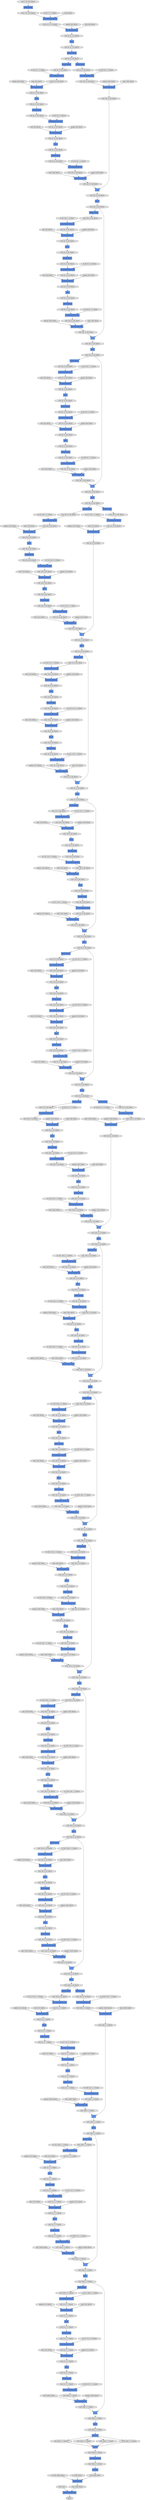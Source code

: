 digraph graphname{rankdir=TB;47157330739344 [label="(256, 2048, 2, 7), float32",shape="octagon",fillcolor="#E0E0E0",style="filled"];47155943604496 [label="beta: (512), float32",shape="octagon",fillcolor="#E0E0E0",style="filled"];47157330739472 [label="(256, 1024, 4, 14), float32",shape="octagon",fillcolor="#E0E0E0",style="filled"];47157478359312 [label="(256, 256, 4, 14), float32",shape="octagon",fillcolor="#E0E0E0",style="filled"];47157330739536 [label="HaloExchange",shape="record",fillcolor="#6495ED",style="filled"];47157478359440 [label="BatchNormalization",shape="record",fillcolor="#6495ED",style="filled"];47155954024912 [label="(256, 2048, 2, 7), float32",shape="octagon",fillcolor="#E0E0E0",style="filled"];47155451494864 [label="W: (128, 512, 1, 1), float32",shape="octagon",fillcolor="#E0E0E0",style="filled"];47157330739728 [label="BatchNormalization",shape="record",fillcolor="#6495ED",style="filled"];47157478359568 [label="(256, 256, 4, 14), float32",shape="octagon",fillcolor="#E0E0E0",style="filled"];47157330805328 [label="(256, 2048, 2, 7), float32",shape="octagon",fillcolor="#E0E0E0",style="filled"];47155943604880 [label="W: (512, 512, 3, 3), float32",shape="octagon",fillcolor="#E0E0E0",style="filled"];47155954025168 [label="ReLU",shape="record",fillcolor="#6495ED",style="filled"];47157330805520 [label="(256, 2048, 2, 7), float32",shape="octagon",fillcolor="#E0E0E0",style="filled"];47157330739984 [label="HaloExchange",shape="record",fillcolor="#6495ED",style="filled"];47157478359824 [label="(256, 256, 4, 14), float32",shape="octagon",fillcolor="#E0E0E0",style="filled"];47157330740048 [label="(256, 2048, 2, 7), float32",shape="octagon",fillcolor="#E0E0E0",style="filled"];47155451495312 [label="gamma: (128), float32",shape="octagon",fillcolor="#E0E0E0",style="filled"];47157478360016 [label="_ + _",shape="record",fillcolor="#6495ED",style="filled"];47157478360080 [label="HaloExchange",shape="record",fillcolor="#6495ED",style="filled"];47155943605328 [label="gamma: (512), float32",shape="octagon",fillcolor="#E0E0E0",style="filled"];47157478360208 [label="(256, 1024, 4, 14), float32",shape="octagon",fillcolor="#E0E0E0",style="filled"];47157323302032 [label="ReLU",shape="record",fillcolor="#6495ED",style="filled"];47157330805968 [label="LinearFunction",shape="record",fillcolor="#6495ED",style="filled"];47157330740432 [label="(256, 2048, 2, 7), float32",shape="octagon",fillcolor="#E0E0E0",style="filled"];47155451495632 [label="beta: (128), float32",shape="octagon",fillcolor="#E0E0E0",style="filled"];47157478360336 [label="(256, 1024, 4, 14), float32",shape="octagon",fillcolor="#E0E0E0",style="filled"];47157330740560 [label="(256, 2048, 2, 7), float32",shape="octagon",fillcolor="#E0E0E0",style="filled"];47157478360400 [label="BatchNormalization",shape="record",fillcolor="#6495ED",style="filled"];47157330806160 [label="(256, 2048, 2, 7), float32",shape="octagon",fillcolor="#E0E0E0",style="filled"];47155943605648 [label="beta: (512), float32",shape="octagon",fillcolor="#E0E0E0",style="filled"];47157330740688 [label="(256, 2048, 2, 7), float32",shape="octagon",fillcolor="#E0E0E0",style="filled"];47157323498960 [label="HaloExchange",shape="record",fillcolor="#6495ED",style="filled"];47157330740752 [label="_ + _",shape="record",fillcolor="#6495ED",style="filled"];47157478360592 [label="HaloExchange",shape="record",fillcolor="#6495ED",style="filled"];47155451496016 [label="W: (128, 128, 3, 3), float32",shape="octagon",fillcolor="#E0E0E0",style="filled"];47157330806416 [label="(256, 2048, 2, 7), float32",shape="octagon",fillcolor="#E0E0E0",style="filled"];47157330806480 [label="(256), int32",shape="octagon",fillcolor="#E0E0E0",style="filled"];47157330740944 [label="Convolution2DFunction",shape="record",fillcolor="#6495ED",style="filled"];47155943606032 [label="W: (2048, 512, 1, 1), float32",shape="octagon",fillcolor="#E0E0E0",style="filled"];47157478360848 [label="Convolution2DFunction",shape="record",fillcolor="#6495ED",style="filled"];47157478360912 [label="(256, 1024, 4, 14), float32",shape="octagon",fillcolor="#E0E0E0",style="filled"];47157330806736 [label="(256, 2048, 8, 7), float32",shape="octagon",fillcolor="#E0E0E0",style="filled"];47157330741200 [label="HaloExchange",shape="record",fillcolor="#6495ED",style="filled"];47157330741264 [label="(256, 2048, 2, 7), float32",shape="octagon",fillcolor="#E0E0E0",style="filled"];47155451496464 [label="gamma: (128), float32",shape="octagon",fillcolor="#E0E0E0",style="filled"];47155943606480 [label="gamma: (2048), float32",shape="octagon",fillcolor="#E0E0E0",style="filled"];47157478361424 [label="HaloExchange",shape="record",fillcolor="#6495ED",style="filled"];47155451496784 [label="beta: (128), float32",shape="octagon",fillcolor="#E0E0E0",style="filled"];47157478361488 [label="(256, 1024, 4, 14), float32",shape="octagon",fillcolor="#E0E0E0",style="filled"];47157330807248 [label="(256, 2048, 2, 1), float32",shape="octagon",fillcolor="#E0E0E0",style="filled"];47155943606800 [label="beta: (2048), float32",shape="octagon",fillcolor="#E0E0E0",style="filled"];47157330741776 [label="HaloExchange",shape="record",fillcolor="#6495ED",style="filled"];47153950919248 [label="AveragePooling2D",shape="record",fillcolor="#6495ED",style="filled"];47157330741840 [label="(256, 2048, 2, 7), float32",shape="octagon",fillcolor="#E0E0E0",style="filled"];47157478361680 [label="(256, 1024, 4, 14), float32",shape="octagon",fillcolor="#E0E0E0",style="filled"];47155451497168 [label="W: (512, 128, 1, 1), float32",shape="octagon",fillcolor="#E0E0E0",style="filled"];47157478362000 [label="ReLU",shape="record",fillcolor="#6495ED",style="filled"];47157478362064 [label="(256, 256, 4, 14), float32",shape="octagon",fillcolor="#E0E0E0",style="filled"];47157330742288 [label="ReLU",shape="record",fillcolor="#6495ED",style="filled"];47157330742352 [label="(256, 512, 2, 7), float32",shape="octagon",fillcolor="#E0E0E0",style="filled"];47155451497616 [label="gamma: (512), float32",shape="octagon",fillcolor="#E0E0E0",style="filled"];47155943607504 [label="W: (1000, 4096), float32",shape="octagon",fillcolor="#E0E0E0",style="filled"];47157330808080 [label="(256, 4096), float32",shape="octagon",fillcolor="#E0E0E0",style="filled"];47157478362448 [label="Convolution2DFunction",shape="record",fillcolor="#6495ED",style="filled"];47157323304272 [label="(256, 256, 15, 56), float32",shape="octagon",fillcolor="#E0E0E0",style="filled"];47157330742736 [label="Convolution2DFunction",shape="record",fillcolor="#6495ED",style="filled"];47155451497936 [label="beta: (512), float32",shape="octagon",fillcolor="#E0E0E0",style="filled"];47157330808336 [label="float32",shape="octagon",fillcolor="#E0E0E0",style="filled"];47155943607888 [label="b: (1000), float32",shape="octagon",fillcolor="#E0E0E0",style="filled"];47157478362704 [label="BatchNormalization",shape="record",fillcolor="#6495ED",style="filled"];47157478362768 [label="(256, 256, 4, 14), float32",shape="octagon",fillcolor="#E0E0E0",style="filled"];47157330742992 [label="BatchNormalization",shape="record",fillcolor="#6495ED",style="filled"];47157330808592 [label="(256, 1000), float32",shape="octagon",fillcolor="#E0E0E0",style="filled"];47157330743056 [label="(256, 512, 2, 7), float32",shape="octagon",fillcolor="#E0E0E0",style="filled"];47157478362896 [label="ReLU",shape="record",fillcolor="#6495ED",style="filled"];47157330743184 [label="ReLU",shape="record",fillcolor="#6495ED",style="filled"];47157478363024 [label="(256, 256, 4, 14), float32",shape="octagon",fillcolor="#E0E0E0",style="filled"];47157478264976 [label="(256, 512, 8, 28), float32",shape="octagon",fillcolor="#E0E0E0",style="filled"];47155943542992 [label="beta: (256), float32",shape="octagon",fillcolor="#E0E0E0",style="filled"];47157478265040 [label="(256, 512, 8, 28), float32",shape="octagon",fillcolor="#E0E0E0",style="filled"];47157478199504 [label="_ + _",shape="record",fillcolor="#6495ED",style="filled"];47157323239632 [label="(256, 256, 15, 56), float32",shape="octagon",fillcolor="#E0E0E0",style="filled"];47157323239696 [label="(256, 64, 15, 56), float32",shape="octagon",fillcolor="#E0E0E0",style="filled"];47157478265232 [label="BatchNormalization",shape="record",fillcolor="#6495ED",style="filled"];47157478199760 [label="BatchNormalization",shape="record",fillcolor="#6495ED",style="filled"];47155451433424 [label="W: (128, 256, 1, 1), float32",shape="octagon",fillcolor="#E0E0E0",style="filled"];47155943477776 [label="W: (256, 1024, 1, 1), float32",shape="octagon",fillcolor="#E0E0E0",style="filled"];47157478199824 [label="(256, 512, 8, 28), float32",shape="octagon",fillcolor="#E0E0E0",style="filled"];47157323239952 [label="(256, 64, 15, 56), float32",shape="octagon",fillcolor="#E0E0E0",style="filled"];47155943543376 [label="W: (256, 256, 3, 3), float32",shape="octagon",fillcolor="#E0E0E0",style="filled"];47157478265552 [label="(256, 512, 8, 28), float32",shape="octagon",fillcolor="#E0E0E0",style="filled"];47157323240144 [label="BatchNormalization",shape="record",fillcolor="#6495ED",style="filled"];47157323240208 [label="(256, 64, 15, 56), float32",shape="octagon",fillcolor="#E0E0E0",style="filled"];47157478200208 [label="(256, 512, 8, 28), float32",shape="octagon",fillcolor="#E0E0E0",style="filled"];47155451433872 [label="gamma: (128), float32",shape="octagon",fillcolor="#E0E0E0",style="filled"];47155943478224 [label="gamma: (256), float32",shape="octagon",fillcolor="#E0E0E0",style="filled"];47157478200272 [label="HaloExchange",shape="record",fillcolor="#6495ED",style="filled"];47157323240400 [label="(256, 64, 15, 56), float32",shape="octagon",fillcolor="#E0E0E0",style="filled"];47155943543824 [label="gamma: (256), float32",shape="octagon",fillcolor="#E0E0E0",style="filled"];47157478200336 [label="(256, 512, 8, 28), float32",shape="octagon",fillcolor="#E0E0E0",style="filled"];47157323240528 [label="(256, 64, 15, 56), float32",shape="octagon",fillcolor="#E0E0E0",style="filled"];47157323240592 [label="Reshape",shape="record",fillcolor="#6495ED",style="filled"];47157478200464 [label="(256, 512, 8, 28), float32",shape="octagon",fillcolor="#E0E0E0",style="filled"];47157478266064 [label="AllGather",shape="record",fillcolor="#6495ED",style="filled"];47155451434192 [label="beta: (128), float32",shape="octagon",fillcolor="#E0E0E0",style="filled"];47155943478544 [label="beta: (256), float32",shape="octagon",fillcolor="#E0E0E0",style="filled"];47157478266128 [label="(256, 512, 8, 28), float32",shape="octagon",fillcolor="#E0E0E0",style="filled"];47157323240720 [label="_ + _",shape="record",fillcolor="#6495ED",style="filled"];47155943544144 [label="beta: (256), float32",shape="octagon",fillcolor="#E0E0E0",style="filled"];47157323240784 [label="BatchNormalization",shape="record",fillcolor="#6495ED",style="filled"];47157478200720 [label="Convolution2DFunction",shape="record",fillcolor="#6495ED",style="filled"];47157323240912 [label="BatchNormalization",shape="record",fillcolor="#6495ED",style="filled"];47155451434576 [label="W: (128, 128, 3, 3), float32",shape="octagon",fillcolor="#E0E0E0",style="filled"];47155943478928 [label="W: (256, 256, 3, 3), float32",shape="octagon",fillcolor="#E0E0E0",style="filled"];47157478200976 [label="Convolution2DFunction",shape="record",fillcolor="#6495ED",style="filled"];47157323241104 [label="(256, 256, 15, 56), float32",shape="octagon",fillcolor="#E0E0E0",style="filled"];47155943544528 [label="W: (1024, 256, 1, 1), float32",shape="octagon",fillcolor="#E0E0E0",style="filled"];47157478201040 [label="(256, 512, 8, 28), float32",shape="octagon",fillcolor="#E0E0E0",style="filled"];47157323241168 [label="Convolution2DFunction",shape="record",fillcolor="#6495ED",style="filled"];47157478266640 [label="(256, 256, 4, 14), float32",shape="octagon",fillcolor="#E0E0E0",style="filled"];47157323241424 [label="Convolution2DFunction",shape="record",fillcolor="#6495ED",style="filled"];47155451435024 [label="gamma: (128), float32",shape="octagon",fillcolor="#E0E0E0",style="filled"];47157323241488 [label="(256, 64, 15, 56), float32",shape="octagon",fillcolor="#E0E0E0",style="filled"];47155943479376 [label="gamma: (256), float32",shape="octagon",fillcolor="#E0E0E0",style="filled"];47155943544976 [label="gamma: (1024), float32",shape="octagon",fillcolor="#E0E0E0",style="filled"];47157478267024 [label="BatchNormalization",shape="record",fillcolor="#6495ED",style="filled"];47157323241616 [label="(256, 256, 15, 56), float32",shape="octagon",fillcolor="#E0E0E0",style="filled"];47157478201552 [label="HaloExchange",shape="record",fillcolor="#6495ED",style="filled"];47157478201616 [label="(256, 512, 8, 28), float32",shape="octagon",fillcolor="#E0E0E0",style="filled"];47155451435344 [label="beta: (128), float32",shape="octagon",fillcolor="#E0E0E0",style="filled"];47155943479696 [label="beta: (256), float32",shape="octagon",fillcolor="#E0E0E0",style="filled"];47157478267280 [label="Convolution2DFunction",shape="record",fillcolor="#6495ED",style="filled"];47155943545296 [label="beta: (1024), float32",shape="octagon",fillcolor="#E0E0E0",style="filled"];47157478267344 [label="(256, 256, 4, 14), float32",shape="octagon",fillcolor="#E0E0E0",style="filled"];47157323241936 [label="ReLU",shape="record",fillcolor="#6495ED",style="filled"];47157323242000 [label="HaloExchange",shape="record",fillcolor="#6495ED",style="filled"];47157478267472 [label="_ + _",shape="record",fillcolor="#6495ED",style="filled"];47157323602576 [label="HaloExchange",shape="record",fillcolor="#6495ED",style="filled"];47157478267600 [label="(256, 256, 4, 14), float32",shape="octagon",fillcolor="#E0E0E0",style="filled"];47157478202064 [label="ReLU",shape="record",fillcolor="#6495ED",style="filled"];47155451435728 [label="W: (512, 128, 1, 1), float32",shape="octagon",fillcolor="#E0E0E0",style="filled"];47157323242192 [label="(256, 64, 15, 56), float32",shape="octagon",fillcolor="#E0E0E0",style="filled"];47155943480080 [label="W: (1024, 256, 1, 1), float32",shape="octagon",fillcolor="#E0E0E0",style="filled"];47157478202128 [label="(256, 128, 8, 28), float32",shape="octagon",fillcolor="#E0E0E0",style="filled"];47157478267728 [label="HaloExchange",shape="record",fillcolor="#6495ED",style="filled"];47157323242384 [label="HaloExchange",shape="record",fillcolor="#6495ED",style="filled"];47157478267856 [label="(256, 256, 4, 14), float32",shape="octagon",fillcolor="#E0E0E0",style="filled"];47157323242448 [label="(256, 64, 15, 56), float32",shape="octagon",fillcolor="#E0E0E0",style="filled"];47155943545936 [label="W: (512, 1024, 1, 1), float32",shape="octagon",fillcolor="#E0E0E0",style="filled"];47157478202512 [label="Convolution2DFunction",shape="record",fillcolor="#6495ED",style="filled"];47155451436176 [label="gamma: (512), float32",shape="octagon",fillcolor="#E0E0E0",style="filled"];47155943480528 [label="gamma: (1024), float32",shape="octagon",fillcolor="#E0E0E0",style="filled"];47157478268176 [label="ReLU",shape="record",fillcolor="#6495ED",style="filled"];47157478268240 [label="(256, 256, 4, 14), float32",shape="octagon",fillcolor="#E0E0E0",style="filled"];47157323242832 [label="(256, 256, 15, 56), float32",shape="octagon",fillcolor="#E0E0E0",style="filled"];47157478202768 [label="BatchNormalization",shape="record",fillcolor="#6495ED",style="filled"];47157478202832 [label="(256, 128, 8, 28), float32",shape="octagon",fillcolor="#E0E0E0",style="filled"];47155451436496 [label="beta: (512), float32",shape="octagon",fillcolor="#E0E0E0",style="filled"];47155943546384 [label="gamma: (512), float32",shape="octagon",fillcolor="#E0E0E0",style="filled"];47155943480848 [label="beta: (1024), float32",shape="octagon",fillcolor="#E0E0E0",style="filled"];47157478202960 [label="ReLU",shape="record",fillcolor="#6495ED",style="filled"];47157478268624 [label="HaloExchange",shape="record",fillcolor="#6495ED",style="filled"];47157478203088 [label="(256, 128, 8, 28), float32",shape="octagon",fillcolor="#E0E0E0",style="filled"];47155943546704 [label="beta: (512), float32",shape="octagon",fillcolor="#E0E0E0",style="filled"];47157478203216 [label="HaloExchange",shape="record",fillcolor="#6495ED",style="filled"];47155451436880 [label="W: (512, 256, 1, 1), float32",shape="octagon",fillcolor="#E0E0E0",style="filled"];47157478268880 [label="Convolution2DFunction",shape="record",fillcolor="#6495ED",style="filled"];47157478203344 [label="(256, 128, 8, 28), float32",shape="octagon",fillcolor="#E0E0E0",style="filled"];47157323374672 [label="BatchNormalization",shape="record",fillcolor="#6495ED",style="filled"];47157274878096 [label="(256, 64, 15, 56), float32",shape="octagon",fillcolor="#E0E0E0",style="filled"];47155451470096 [label="beta: (512), float32",shape="octagon",fillcolor="#E0E0E0",style="filled"];47155943579984 [label="gamma: (512), float32",shape="octagon",fillcolor="#E0E0E0",style="filled"];47157478334800 [label="HaloExchange",shape="record",fillcolor="#6495ED",style="filled"];47157274878288 [label="(256, 64, 15, 56), float32",shape="octagon",fillcolor="#E0E0E0",style="filled"];47157478334864 [label="(256, 1024, 4, 14), float32",shape="octagon",fillcolor="#E0E0E0",style="filled"];47157478236688 [label="(256, 128, 8, 28), float32",shape="octagon",fillcolor="#E0E0E0",style="filled"];47157478335056 [label="(256, 1024, 4, 14), float32",shape="octagon",fillcolor="#E0E0E0",style="filled"];47157274878544 [label="(256, 256, 15, 56), float32",shape="octagon",fillcolor="#E0E0E0",style="filled"];47155943580304 [label="beta: (512), float32",shape="octagon",fillcolor="#E0E0E0",style="filled"];47157478236816 [label="BatchNormalization",shape="record",fillcolor="#6495ED",style="filled"];47157274878608 [label="(256, 64, 15, 56), float32",shape="octagon",fillcolor="#E0E0E0",style="filled"];47157478400720 [label="(256, 256, 4, 14), float32",shape="octagon",fillcolor="#E0E0E0",style="filled"];47157478236944 [label="(256, 128, 8, 28), float32",shape="octagon",fillcolor="#E0E0E0",style="filled"];47157274878736 [label="(256, 64, 15, 56), float32",shape="octagon",fillcolor="#E0E0E0",style="filled"];47157478400848 [label="BatchNormalization",shape="record",fillcolor="#6495ED",style="filled"];47155451470672 [label="W: (128, 512, 1, 1), float32",shape="octagon",fillcolor="#E0E0E0",style="filled"];47157478237072 [label="BatchNormalization",shape="record",fillcolor="#6495ED",style="filled"];47157323277200 [label="HaloExchange",shape="record",fillcolor="#6495ED",style="filled"];47157478400976 [label="(256, 256, 4, 14), float32",shape="octagon",fillcolor="#E0E0E0",style="filled"];47157478335440 [label="(256, 256, 4, 14), float32",shape="octagon",fillcolor="#E0E0E0",style="filled"];47155943580688 [label="W: (512, 512, 3, 3), float32",shape="octagon",fillcolor="#E0E0E0",style="filled"];47157478237200 [label="(256, 128, 8, 28), float32",shape="octagon",fillcolor="#E0E0E0",style="filled"];47157478401104 [label="BatchNormalization",shape="record",fillcolor="#6495ED",style="filled"];47157274879056 [label="(256, 256, 15, 56), float32",shape="octagon",fillcolor="#E0E0E0",style="filled"];47157274879120 [label="BatchNormalization",shape="record",fillcolor="#6495ED",style="filled"];47157478401232 [label="(256, 256, 4, 14), float32",shape="octagon",fillcolor="#E0E0E0",style="filled"];47155451471120 [label="gamma: (128), float32",shape="octagon",fillcolor="#E0E0E0",style="filled"];47157478335824 [label="ReLU",shape="record",fillcolor="#6495ED",style="filled"];47157478237584 [label="(256, 128, 8, 28), float32",shape="octagon",fillcolor="#E0E0E0",style="filled"];47155943581136 [label="gamma: (512), float32",shape="octagon",fillcolor="#E0E0E0",style="filled"];47157274879440 [label="BatchNormalization",shape="record",fillcolor="#6495ED",style="filled"];47157274879504 [label="(256, 64, 15, 56), float32",shape="octagon",fillcolor="#E0E0E0",style="filled"];47157478401616 [label="(256, 256, 4, 14), float32",shape="octagon",fillcolor="#E0E0E0",style="filled"];47157478336080 [label="BatchNormalization",shape="record",fillcolor="#6495ED",style="filled"];47155451471440 [label="beta: (128), float32",shape="octagon",fillcolor="#E0E0E0",style="filled"];47157478336144 [label="(256, 256, 4, 14), float32",shape="octagon",fillcolor="#E0E0E0",style="filled"];47157274879696 [label="ReLU",shape="record",fillcolor="#6495ED",style="filled"];47155943581456 [label="beta: (512), float32",shape="octagon",fillcolor="#E0E0E0",style="filled"];47157478336272 [label="Convolution2DFunction",shape="record",fillcolor="#6495ED",style="filled"];47157274879824 [label="(256, 256, 15, 56), float32",shape="octagon",fillcolor="#E0E0E0",style="filled"];47157478336400 [label="(256, 256, 4, 14), float32",shape="octagon",fillcolor="#E0E0E0",style="filled"];47157274879888 [label="(256, 64, 15, 56), float32",shape="octagon",fillcolor="#E0E0E0",style="filled"];47155451471824 [label="W: (128, 128, 3, 3), float32",shape="octagon",fillcolor="#E0E0E0",style="filled"];47157478336528 [label="HaloExchange",shape="record",fillcolor="#6495ED",style="filled"];47157478238224 [label="Convolution2DFunction",shape="record",fillcolor="#6495ED",style="filled"];47157478238288 [label="(256, 128, 8, 28), float32",shape="octagon",fillcolor="#E0E0E0",style="filled"];47155943581840 [label="W: (2048, 512, 1, 1), float32",shape="octagon",fillcolor="#E0E0E0",style="filled"];47157478336656 [label="(256, 256, 4, 14), float32",shape="octagon",fillcolor="#E0E0E0",style="filled"];47157478402256 [label="Convolution2DFunction",shape="record",fillcolor="#6495ED",style="filled"];47157478238416 [label="ReLU",shape="record",fillcolor="#6495ED",style="filled"];47157478402320 [label="(256, 256, 4, 14), float32",shape="octagon",fillcolor="#E0E0E0",style="filled"];47157274880272 [label="Convolution2DFunction",shape="record",fillcolor="#6495ED",style="filled"];47157478238544 [label="(256, 128, 8, 28), float32",shape="octagon",fillcolor="#E0E0E0",style="filled"];47157478402448 [label="ReLU",shape="record",fillcolor="#6495ED",style="filled"];47155451472272 [label="gamma: (128), float32",shape="octagon",fillcolor="#E0E0E0",style="filled"];47157274880400 [label="Convolution2DFunction",shape="record",fillcolor="#6495ED",style="filled"];47157478336976 [label="ReLU",shape="record",fillcolor="#6495ED",style="filled"];47157478238672 [label="_ + _",shape="record",fillcolor="#6495ED",style="filled"];47157274880464 [label="(256, 64, 15, 56), float32",shape="octagon",fillcolor="#E0E0E0",style="filled"];47157478337040 [label="(256, 256, 4, 14), float32",shape="octagon",fillcolor="#E0E0E0",style="filled"];47157478402576 [label="(256, 256, 4, 14), float32",shape="octagon",fillcolor="#E0E0E0",style="filled"];47155943582288 [label="gamma: (2048), float32",shape="octagon",fillcolor="#E0E0E0",style="filled"];47157478238800 [label="(256, 128, 8, 28), float32",shape="octagon",fillcolor="#E0E0E0",style="filled"];47157478402704 [label="_ + _",shape="record",fillcolor="#6495ED",style="filled"];47157274880656 [label="HaloExchange",shape="record",fillcolor="#6495ED",style="filled"];47155451472592 [label="beta: (128), float32",shape="octagon",fillcolor="#E0E0E0",style="filled"];47157478402832 [label="(256, 256, 4, 14), float32",shape="octagon",fillcolor="#E0E0E0",style="filled"];47157478238992 [label="ReLU",shape="record",fillcolor="#6495ED",style="filled"];47157478239056 [label="HaloExchange",shape="record",fillcolor="#6495ED",style="filled"];47155943582608 [label="beta: (2048), float32",shape="octagon",fillcolor="#E0E0E0",style="filled"];47157478337424 [label="Convolution2DFunction",shape="record",fillcolor="#6495ED",style="filled"];47157478239184 [label="(256, 512, 8, 28), float32",shape="octagon",fillcolor="#E0E0E0",style="filled"];47157274880976 [label="ReLU",shape="record",fillcolor="#6495ED",style="filled"];47157274815440 [label="(256, 64, 15, 56), float32",shape="octagon",fillcolor="#E0E0E0",style="filled"];47157478403088 [label="(256, 1024, 4, 14), float32",shape="octagon",fillcolor="#E0E0E0",style="filled"];47157274881040 [label="ReLU",shape="record",fillcolor="#6495ED",style="filled"];47157478403152 [label="HaloExchange",shape="record",fillcolor="#6495ED",style="filled"];47157478239312 [label="(256, 512, 8, 28), float32",shape="octagon",fillcolor="#E0E0E0",style="filled"];47155451472976 [label="W: (512, 128, 1, 1), float32",shape="octagon",fillcolor="#E0E0E0",style="filled"];47157274881104 [label="(256, 256, 15, 56), float32",shape="octagon",fillcolor="#E0E0E0",style="filled"];47157478403216 [label="(256, 1024, 4, 14), float32",shape="octagon",fillcolor="#E0E0E0",style="filled"];47157478337680 [label="BatchNormalization",shape="record",fillcolor="#6495ED",style="filled"];47157478239376 [label="BatchNormalization",shape="record",fillcolor="#6495ED",style="filled"];47157274815632 [label="HaloExchange",shape="record",fillcolor="#6495ED",style="filled"];47157478337744 [label="(256, 256, 4, 14), float32",shape="octagon",fillcolor="#E0E0E0",style="filled"];47157478403344 [label="(256, 1024, 4, 14), float32",shape="octagon",fillcolor="#E0E0E0",style="filled"];47157274881296 [label="_ + _",shape="record",fillcolor="#6495ED",style="filled"];47157478403408 [label="ReLU",shape="record",fillcolor="#6495ED",style="filled"];47157478337872 [label="HaloExchange",shape="record",fillcolor="#6495ED",style="filled"];47157478239568 [label="ReLU",shape="record",fillcolor="#6495ED",style="filled"];47157274815824 [label="(256, 256, 15, 56), float32",shape="octagon",fillcolor="#E0E0E0",style="filled"];47157274815888 [label="Convolution2DFunction",shape="record",fillcolor="#6495ED",style="filled"];47155943583184 [label="W: (512, 2048, 1, 1), float32",shape="octagon",fillcolor="#E0E0E0",style="filled"];47157478338000 [label="(256, 256, 4, 14), float32",shape="octagon",fillcolor="#E0E0E0",style="filled"];47157478403600 [label="BatchNormalization",shape="record",fillcolor="#6495ED",style="filled"];47155451473424 [label="gamma: (512), float32",shape="octagon",fillcolor="#E0E0E0",style="filled"];47157274816016 [label="ReLU",shape="record",fillcolor="#6495ED",style="filled"];47157478338128 [label="_ + _",shape="record",fillcolor="#6495ED",style="filled"];47157478239824 [label="Convolution2DFunction",shape="record",fillcolor="#6495ED",style="filled"];47157274816080 [label="ReLU",shape="record",fillcolor="#6495ED",style="filled"];47157478239888 [label="(256, 512, 8, 28), float32",shape="octagon",fillcolor="#E0E0E0",style="filled"];47157478338256 [label="(256, 256, 4, 14), float32",shape="octagon",fillcolor="#E0E0E0",style="filled"];47157274816208 [label="(256, 256, 15, 56), float32",shape="octagon",fillcolor="#E0E0E0",style="filled"];47157478403856 [label="Convolution2DFunction",shape="record",fillcolor="#6495ED",style="filled"];47157274816272 [label="BatchNormalization",shape="record",fillcolor="#6495ED",style="filled"];47157478403920 [label="(256, 1024, 4, 14), float32",shape="octagon",fillcolor="#E0E0E0",style="filled"];47155451473744 [label="beta: (512), float32",shape="octagon",fillcolor="#E0E0E0",style="filled"];47155943583632 [label="gamma: (512), float32",shape="octagon",fillcolor="#E0E0E0",style="filled"];47157274881936 [label="Convolution2DFunction",shape="record",fillcolor="#6495ED",style="filled"];47157274816400 [label="(256, 256, 15, 56), float32",shape="octagon",fillcolor="#E0E0E0",style="filled"];47157478338512 [label="Convolution2DFunction",shape="record",fillcolor="#6495ED",style="filled"];47157274816464 [label="Convolution2DFunction",shape="record",fillcolor="#6495ED",style="filled"];47157274849360 [label="Convolution2DFunction",shape="record",fillcolor="#6495ED",style="filled"];47155943518416 [label="gamma: (256), float32",shape="octagon",fillcolor="#E0E0E0",style="filled"];47157274849488 [label="Convolution2DFunction",shape="record",fillcolor="#6495ED",style="filled"];47157274849680 [label="ReLU",shape="record",fillcolor="#6495ED",style="filled"];47155451343312 [label="W: (64, 64, 1, 1), float32",shape="octagon",fillcolor="#E0E0E0",style="filled"];47155943518736 [label="beta: (256), float32",shape="octagon",fillcolor="#E0E0E0",style="filled"];47157274849872 [label="HaloExchange",shape="record",fillcolor="#6495ED",style="filled"];47157478306448 [label="(256, 256, 4, 14), float32",shape="octagon",fillcolor="#E0E0E0",style="filled"];47157274849936 [label="BatchNormalization",shape="record",fillcolor="#6495ED",style="filled"];47157274850000 [label="(256, 64, 31, 112), float32",shape="octagon",fillcolor="#E0E0E0",style="filled"];47157478306576 [label="BatchNormalization",shape="record",fillcolor="#6495ED",style="filled"];47157274850064 [label="(256, 64, 15, 56), float32",shape="octagon",fillcolor="#E0E0E0",style="filled"];47155451343696 [label="gamma: (64), float32",shape="octagon",fillcolor="#E0E0E0",style="filled"];47155943519120 [label="W: (256, 256, 3, 3), float32",shape="octagon",fillcolor="#E0E0E0",style="filled"];47157478306704 [label="(256, 256, 4, 14), float32",shape="octagon",fillcolor="#E0E0E0",style="filled"];47157274850192 [label="HaloExchange",shape="record",fillcolor="#6495ED",style="filled"];47157274850256 [label="(256, 64, 15, 56), float32",shape="octagon",fillcolor="#E0E0E0",style="filled"];47157478306832 [label="BatchNormalization",shape="record",fillcolor="#6495ED",style="filled"];47157478306960 [label="(256, 256, 4, 14), float32",shape="octagon",fillcolor="#E0E0E0",style="filled"];47157323805840 [label="(256, 256, 15, 56), float32",shape="octagon",fillcolor="#E0E0E0",style="filled"];47157274850448 [label="ReLU",shape="record",fillcolor="#6495ED",style="filled"];47155451344016 [label="beta: (64), float32",shape="octagon",fillcolor="#E0E0E0",style="filled"];47157274850512 [label="(256, 64, 15, 56), float32",shape="octagon",fillcolor="#E0E0E0",style="filled"];47155943519568 [label="gamma: (256), float32",shape="octagon",fillcolor="#E0E0E0",style="filled"];47157274850768 [label="(256, 64, 31, 112), float32",shape="octagon",fillcolor="#E0E0E0",style="filled"];47157478307344 [label="(256, 256, 4, 14), float32",shape="octagon",fillcolor="#E0E0E0",style="filled"];47157274850832 [label="BatchNormalization",shape="record",fillcolor="#6495ED",style="filled"];47155451344400 [label="W: (64, 64, 3, 3), float32",shape="octagon",fillcolor="#E0E0E0",style="filled"];47155943519888 [label="beta: (256), float32",shape="octagon",fillcolor="#E0E0E0",style="filled"];47157274850960 [label="(256, 64, 15, 56), float32",shape="octagon",fillcolor="#E0E0E0",style="filled"];47157274851088 [label="(256, 64, 15, 56), float32",shape="octagon",fillcolor="#E0E0E0",style="filled"];47157274851152 [label="Convolution2DFunction",shape="record",fillcolor="#6495ED",style="filled"];47157274851216 [label="ReLU",shape="record",fillcolor="#6495ED",style="filled"];47155451344848 [label="gamma: (64), float32",shape="octagon",fillcolor="#E0E0E0",style="filled"];47155943520272 [label="W: (1024, 256, 1, 1), float32",shape="octagon",fillcolor="#E0E0E0",style="filled"];47157274851344 [label="(256, 64, 15, 56), float32",shape="octagon",fillcolor="#E0E0E0",style="filled"];47157323348048 [label="HaloExchange",shape="record",fillcolor="#6495ED",style="filled"];47157478307984 [label="Convolution2DFunction",shape="record",fillcolor="#6495ED",style="filled"];47157478308048 [label="(256, 256, 4, 14), float32",shape="octagon",fillcolor="#E0E0E0",style="filled"];47157274851536 [label="(256, 64, 15, 56), float32",shape="octagon",fillcolor="#E0E0E0",style="filled"];47155451345168 [label="beta: (64), float32",shape="octagon",fillcolor="#E0E0E0",style="filled"];47157478308176 [label="ReLU",shape="record",fillcolor="#6495ED",style="filled"];47157274851664 [label="Convolution2DFunction",shape="record",fillcolor="#6495ED",style="filled"];47157274851728 [label="HaloExchange",shape="record",fillcolor="#6495ED",style="filled"];47155943520720 [label="gamma: (1024), float32",shape="octagon",fillcolor="#E0E0E0",style="filled"];47157478308304 [label="(256, 256, 4, 14), float32",shape="octagon",fillcolor="#E0E0E0",style="filled"];47157323348432 [label="(256, 3, 62, 224), float32",shape="octagon",fillcolor="#E0E0E0",style="filled"];47157323807248 [label="BatchNormalization",shape="record",fillcolor="#6495ED",style="filled"];47157478308432 [label="_ + _",shape="record",fillcolor="#6495ED",style="filled"];47157274851984 [label="_ + _",shape="record",fillcolor="#6495ED",style="filled"];47155451345552 [label="W: (256, 64, 1, 1), float32",shape="octagon",fillcolor="#E0E0E0",style="filled"];47157478308560 [label="(256, 256, 4, 14), float32",shape="octagon",fillcolor="#E0E0E0",style="filled"];47155943521040 [label="beta: (1024), float32",shape="octagon",fillcolor="#E0E0E0",style="filled"];47157323807568 [label="(256, 256, 15, 56), float32",shape="octagon",fillcolor="#E0E0E0",style="filled"];47157274852176 [label="BatchNormalization",shape="record",fillcolor="#6495ED",style="filled"];47157478308752 [label="ReLU",shape="record",fillcolor="#6495ED",style="filled"];47157274852240 [label="(256, 64, 15, 56), float32",shape="octagon",fillcolor="#E0E0E0",style="filled"];47157478308816 [label="HaloExchange",shape="record",fillcolor="#6495ED",style="filled"];47157323807760 [label="ReLU",shape="record",fillcolor="#6495ED",style="filled"];47157274852368 [label="(256, 64, 31, 112), float32",shape="octagon",fillcolor="#E0E0E0",style="filled"];47157478308944 [label="(256, 1024, 4, 14), float32",shape="octagon",fillcolor="#E0E0E0",style="filled"];47155451346000 [label="gamma: (256), float32",shape="octagon",fillcolor="#E0E0E0",style="filled"];47157323807888 [label="(256, 256, 15, 56), float32",shape="octagon",fillcolor="#E0E0E0",style="filled"];47157274852496 [label="HaloExchange",shape="record",fillcolor="#6495ED",style="filled"];47157478309072 [label="(256, 1024, 4, 14), float32",shape="octagon",fillcolor="#E0E0E0",style="filled"];47157274852560 [label="BatchNormalization",shape="record",fillcolor="#6495ED",style="filled"];47157478309136 [label="BatchNormalization",shape="record",fillcolor="#6495ED",style="filled"];47157323808016 [label="(256, 256, 15, 56), float32",shape="octagon",fillcolor="#E0E0E0",style="filled"];47157323349264 [label="(256, 3, 56, 224), float32",shape="octagon",fillcolor="#E0E0E0",style="filled"];47155943521680 [label="W: (256, 1024, 1, 1), float32",shape="octagon",fillcolor="#E0E0E0",style="filled"];47157323808144 [label="(256, 64, 15, 56), float32",shape="octagon",fillcolor="#E0E0E0",style="filled"];47155451346320 [label="beta: (256), float32",shape="octagon",fillcolor="#E0E0E0",style="filled"];47157478309328 [label="ReLU",shape="record",fillcolor="#6495ED",style="filled"];47157323808208 [label="HaloExchange",shape="record",fillcolor="#6495ED",style="filled"];47157274852816 [label="HaloExchange",shape="record",fillcolor="#6495ED",style="filled"];47157274852944 [label="(256, 64, 15, 56), float32",shape="octagon",fillcolor="#E0E0E0",style="filled"];47157478309584 [label="Convolution2DFunction",shape="record",fillcolor="#6495ED",style="filled"];47157274853072 [label="(256, 64, 15, 56), float32",shape="octagon",fillcolor="#E0E0E0",style="filled"];47157478309648 [label="(256, 1024, 4, 14), float32",shape="octagon",fillcolor="#E0E0E0",style="filled"];47155451346704 [label="W: (256, 64, 1, 1), float32",shape="octagon",fillcolor="#E0E0E0",style="filled"];47155943522128 [label="gamma: (256), float32",shape="octagon",fillcolor="#E0E0E0",style="filled"];47157478342736 [label="BatchNormalization",shape="record",fillcolor="#6495ED",style="filled"];47157330788496 [label="(256, 512, 2, 7), float32",shape="octagon",fillcolor="#E0E0E0",style="filled"];47157478342800 [label="(256, 1024, 4, 14), float32",shape="octagon",fillcolor="#E0E0E0",style="filled"];47155451510928 [label="W: (256, 512, 1, 1), float32",shape="octagon",fillcolor="#E0E0E0",style="filled"];47157478342928 [label="(256, 1024, 4, 14), float32",shape="octagon",fillcolor="#E0E0E0",style="filled"];47155943457104 [label="beta: (1024), float32",shape="octagon",fillcolor="#E0E0E0",style="filled"];47155451511376 [label="gamma: (256), float32",shape="octagon",fillcolor="#E0E0E0",style="filled"];47157478343440 [label="BatchNormalization",shape="record",fillcolor="#6495ED",style="filled"];47157330789200 [label="(256, 512, 2, 7), float32",shape="octagon",fillcolor="#E0E0E0",style="filled"];47157478343504 [label="(256, 1024, 4, 14), float32",shape="octagon",fillcolor="#E0E0E0",style="filled"];47155943457680 [label="W: (256, 1024, 1, 1), float32",shape="octagon",fillcolor="#E0E0E0",style="filled"];47155451511696 [label="beta: (256), float32",shape="octagon",fillcolor="#E0E0E0",style="filled"];47157330789328 [label="BatchNormalization",shape="record",fillcolor="#6495ED",style="filled"];47157330789456 [label="(256, 512, 2, 7), float32",shape="octagon",fillcolor="#E0E0E0",style="filled"];47157330789584 [label="BatchNormalization",shape="record",fillcolor="#6495ED",style="filled"];47155451512080 [label="W: (256, 256, 3, 3), float32",shape="octagon",fillcolor="#E0E0E0",style="filled"];47157330789712 [label="(256, 512, 2, 7), float32",shape="octagon",fillcolor="#E0E0E0",style="filled"];47157478344016 [label="HaloExchange",shape="record",fillcolor="#6495ED",style="filled"];47155943458128 [label="gamma: (256), float32",shape="octagon",fillcolor="#E0E0E0",style="filled"];47157478344080 [label="(256, 1024, 4, 14), float32",shape="octagon",fillcolor="#E0E0E0",style="filled"];47157478344272 [label="(256, 1024, 4, 14), float32",shape="octagon",fillcolor="#E0E0E0",style="filled"];47155943458448 [label="beta: (256), float32",shape="octagon",fillcolor="#E0E0E0",style="filled"];47157330790096 [label="(256, 512, 2, 7), float32",shape="octagon",fillcolor="#E0E0E0",style="filled"];47155451512528 [label="gamma: (256), float32",shape="octagon",fillcolor="#E0E0E0",style="filled"];47157478344656 [label="(256, 256, 4, 14), float32",shape="octagon",fillcolor="#E0E0E0",style="filled"];47155943458832 [label="W: (256, 256, 3, 3), float32",shape="octagon",fillcolor="#E0E0E0",style="filled"];47155451512848 [label="beta: (256), float32",shape="octagon",fillcolor="#E0E0E0",style="filled"];47157330790736 [label="Convolution2DFunction",shape="record",fillcolor="#6495ED",style="filled"];47157478345040 [label="_ + _",shape="record",fillcolor="#6495ED",style="filled"];47157330790800 [label="(256, 512, 2, 7), float32",shape="octagon",fillcolor="#E0E0E0",style="filled"];47155451513232 [label="W: (1024, 256, 1, 1), float32",shape="octagon",fillcolor="#E0E0E0",style="filled"];47155943459280 [label="gamma: (256), float32",shape="octagon",fillcolor="#E0E0E0",style="filled"];47157330790928 [label="ReLU",shape="record",fillcolor="#6495ED",style="filled"];47157478345296 [label="Convolution2DFunction",shape="record",fillcolor="#6495ED",style="filled"];47157330791056 [label="(256, 512, 2, 7), float32",shape="octagon",fillcolor="#E0E0E0",style="filled"];47157478345360 [label="(256, 256, 4, 14), float32",shape="octagon",fillcolor="#E0E0E0",style="filled"];47157330791184 [label="_ + _",shape="record",fillcolor="#6495ED",style="filled"];47157478345488 [label="ReLU",shape="record",fillcolor="#6495ED",style="filled"];47155943459600 [label="beta: (256), float32",shape="octagon",fillcolor="#E0E0E0",style="filled"];47155451513680 [label="gamma: (1024), float32",shape="octagon",fillcolor="#E0E0E0",style="filled"];47157330791312 [label="(256, 512, 2, 7), float32",shape="octagon",fillcolor="#E0E0E0",style="filled"];47157478345616 [label="(256, 256, 4, 14), float32",shape="octagon",fillcolor="#E0E0E0",style="filled"];47157478345744 [label="HaloExchange",shape="record",fillcolor="#6495ED",style="filled"];47157330791568 [label="SoftmaxCrossEntropy",shape="record",fillcolor="#6495ED",style="filled"];47157478345872 [label="(256, 256, 4, 14), float32",shape="octagon",fillcolor="#E0E0E0",style="filled"];47155943459984 [label="W: (1024, 256, 1, 1), float32",shape="octagon",fillcolor="#E0E0E0",style="filled"];47155451514000 [label="beta: (1024), float32",shape="octagon",fillcolor="#E0E0E0",style="filled"];47157330791696 [label="(256, 2048, 2, 7), float32",shape="octagon",fillcolor="#E0E0E0",style="filled"];47157330791824 [label="(256, 2048, 2, 7), float32",shape="octagon",fillcolor="#E0E0E0",style="filled"];47157478346192 [label="ReLU",shape="record",fillcolor="#6495ED",style="filled"];47157478346256 [label="(256, 256, 4, 14), float32",shape="octagon",fillcolor="#E0E0E0",style="filled"];47155451514384 [label="W: (1024, 512, 1, 1), float32",shape="octagon",fillcolor="#E0E0E0",style="filled"];47155943460432 [label="gamma: (1024), float32",shape="octagon",fillcolor="#E0E0E0",style="filled"];47155943460752 [label="beta: (1024), float32",shape="octagon",fillcolor="#E0E0E0",style="filled"];47157478346640 [label="Convolution2DFunction",shape="record",fillcolor="#6495ED",style="filled"];47157330792400 [label="(256, 2048, 2, 7), float32",shape="octagon",fillcolor="#E0E0E0",style="filled"];47155451514832 [label="gamma: (1024), float32",shape="octagon",fillcolor="#E0E0E0",style="filled"];47157478281296 [label="(256, 256, 4, 14), float32",shape="octagon",fillcolor="#E0E0E0",style="filled"];47155943559440 [label="W: (512, 512, 3, 3), float32",shape="octagon",fillcolor="#E0E0E0",style="filled"];47155451416848 [label="beta: (256), float32",shape="octagon",fillcolor="#E0E0E0",style="filled"];47157478281552 [label="(256, 256, 4, 14), float32",shape="octagon",fillcolor="#E0E0E0",style="filled"];47155451449680 [label="gamma: (512), float32",shape="octagon",fillcolor="#E0E0E0",style="filled"];47157478216080 [label="(256, 128, 8, 28), float32",shape="octagon",fillcolor="#E0E0E0",style="filled"];47157478281680 [label="Convolution2DFunction",shape="record",fillcolor="#6495ED",style="filled"];47157478281808 [label="(256, 256, 4, 14), float32",shape="octagon",fillcolor="#E0E0E0",style="filled"];47155451450000 [label="beta: (512), float32",shape="octagon",fillcolor="#E0E0E0",style="filled"];47155943559888 [label="gamma: (512), float32",shape="octagon",fillcolor="#E0E0E0",style="filled"];47155451417424 [label="W: (64, 256, 1, 1), float32",shape="octagon",fillcolor="#E0E0E0",style="filled"];47157478282128 [label="BatchNormalization",shape="record",fillcolor="#6495ED",style="filled"];47157478282192 [label="(256, 1024, 4, 14), float32",shape="octagon",fillcolor="#E0E0E0",style="filled"];47155943560208 [label="beta: (512), float32",shape="octagon",fillcolor="#E0E0E0",style="filled"];47157478282320 [label="(256, 512, 8, 28), float32",shape="octagon",fillcolor="#E0E0E0",style="filled"];47157478216784 [label="(256, 128, 8, 28), float32",shape="octagon",fillcolor="#E0E0E0",style="filled"];47157478282384 [label="HaloExchange",shape="record",fillcolor="#6495ED",style="filled"];47157478216912 [label="BatchNormalization",shape="record",fillcolor="#6495ED",style="filled"];47155451450576 [label="W: (128, 512, 1, 1), float32",shape="octagon",fillcolor="#E0E0E0",style="filled"];47155451417872 [label="gamma: (64), float32",shape="octagon",fillcolor="#E0E0E0",style="filled"];47157478282576 [label="BatchNormalization",shape="record",fillcolor="#6495ED",style="filled"];47157478217040 [label="(256, 128, 8, 28), float32",shape="octagon",fillcolor="#E0E0E0",style="filled"];47155943560592 [label="W: (2048, 512, 1, 1), float32",shape="octagon",fillcolor="#E0E0E0",style="filled"];47157478282832 [label="ReLU",shape="record",fillcolor="#6495ED",style="filled"];47157478217296 [label="(256, 128, 8, 28), float32",shape="octagon",fillcolor="#E0E0E0",style="filled"];47155451418192 [label="beta: (64), float32",shape="octagon",fillcolor="#E0E0E0",style="filled"];47157478282896 [label="(256, 1024, 4, 14), float32",shape="octagon",fillcolor="#E0E0E0",style="filled"];47155451451024 [label="gamma: (128), float32",shape="octagon",fillcolor="#E0E0E0",style="filled"];47157478217488 [label="Convolution2DFunction",shape="record",fillcolor="#6495ED",style="filled"];47155943561040 [label="gamma: (2048), float32",shape="octagon",fillcolor="#E0E0E0",style="filled"];47157478217552 [label="HaloExchange",shape="record",fillcolor="#6495ED",style="filled"];47157478217616 [label="ReLU",shape="record",fillcolor="#6495ED",style="filled"];47157478217680 [label="(256, 512, 8, 28), float32",shape="octagon",fillcolor="#E0E0E0",style="filled"];47155451451344 [label="beta: (128), float32",shape="octagon",fillcolor="#E0E0E0",style="filled"];47155451418576 [label="W: (64, 64, 3, 3), float32",shape="octagon",fillcolor="#E0E0E0",style="filled"];47157478283280 [label="(256, 1024, 4, 14), float32",shape="octagon",fillcolor="#E0E0E0",style="filled"];47157478283344 [label="ReLU",shape="record",fillcolor="#6495ED",style="filled"];47157478217808 [label="(256, 512, 8, 28), float32",shape="octagon",fillcolor="#E0E0E0",style="filled"];47155943561360 [label="beta: (2048), float32",shape="octagon",fillcolor="#E0E0E0",style="filled"];47157478283408 [label="(256, 1024, 4, 14), float32",shape="octagon",fillcolor="#E0E0E0",style="filled"];47157478217872 [label="BatchNormalization",shape="record",fillcolor="#6495ED",style="filled"];47157478283536 [label="(256, 1024, 4, 14), float32",shape="octagon",fillcolor="#E0E0E0",style="filled"];47157478283600 [label="Convolution2DFunction",shape="record",fillcolor="#6495ED",style="filled"];47157478218064 [label="ReLU",shape="record",fillcolor="#6495ED",style="filled"];47155451451728 [label="W: (128, 128, 3, 3), float32",shape="octagon",fillcolor="#E0E0E0",style="filled"];47155451419024 [label="gamma: (64), float32",shape="octagon",fillcolor="#E0E0E0",style="filled"];47155943561744 [label="W: (2048, 1024, 1, 1), float32",shape="octagon",fillcolor="#E0E0E0",style="filled"];47157478283792 [label="Convolution2DFunction",shape="record",fillcolor="#6495ED",style="filled"];47157478218320 [label="Convolution2DFunction",shape="record",fillcolor="#6495ED",style="filled"];47157478218384 [label="(256, 512, 8, 28), float32",shape="octagon",fillcolor="#E0E0E0",style="filled"];47155451419344 [label="beta: (64), float32",shape="octagon",fillcolor="#E0E0E0",style="filled"];47157478284048 [label="HaloExchange",shape="record",fillcolor="#6495ED",style="filled"];47155451452176 [label="gamma: (128), float32",shape="octagon",fillcolor="#E0E0E0",style="filled"];47157478284112 [label="(256, 1024, 4, 14), float32",shape="octagon",fillcolor="#E0E0E0",style="filled"];47155943562192 [label="gamma: (2048), float32",shape="octagon",fillcolor="#E0E0E0",style="filled"];47155451452496 [label="beta: (128), float32",shape="octagon",fillcolor="#E0E0E0",style="filled"];47155451419728 [label="W: (256, 64, 1, 1), float32",shape="octagon",fillcolor="#E0E0E0",style="filled"];47157478218896 [label="HaloExchange",shape="record",fillcolor="#6495ED",style="filled"];47157478218960 [label="(256, 512, 8, 28), float32",shape="octagon",fillcolor="#E0E0E0",style="filled"];47155943562512 [label="beta: (2048), float32",shape="octagon",fillcolor="#E0E0E0",style="filled"];47157478284624 [label="HaloExchange",shape="record",fillcolor="#6495ED",style="filled"];47157478284688 [label="(256, 1024, 4, 14), float32",shape="octagon",fillcolor="#E0E0E0",style="filled"];47157478219152 [label="(256, 512, 8, 28), float32",shape="octagon",fillcolor="#E0E0E0",style="filled"];47155451452880 [label="W: (512, 128, 1, 1), float32",shape="octagon",fillcolor="#E0E0E0",style="filled"];47157478219280 [label="HaloExchange",shape="record",fillcolor="#6495ED",style="filled"];47155451420176 [label="gamma: (256), float32",shape="octagon",fillcolor="#E0E0E0",style="filled"];47157478284944 [label="HaloExchange",shape="record",fillcolor="#6495ED",style="filled"];47157478219472 [label="ReLU",shape="record",fillcolor="#6495ED",style="filled"];47157478219536 [label="(256, 128, 8, 28), float32",shape="octagon",fillcolor="#E0E0E0",style="filled"];47155943563088 [label="W: (512, 2048, 1, 1), float32",shape="octagon",fillcolor="#E0E0E0",style="filled"];47157478285136 [label="ReLU",shape="record",fillcolor="#6495ED",style="filled"];47155451420496 [label="beta: (256), float32",shape="octagon",fillcolor="#E0E0E0",style="filled"];47157478285200 [label="(256, 256, 4, 14), float32",shape="octagon",fillcolor="#E0E0E0",style="filled"];47155451453328 [label="gamma: (512), float32",shape="octagon",fillcolor="#E0E0E0",style="filled"];47157478187088 [label="HaloExchange",shape="record",fillcolor="#6495ED",style="filled"];47157478383760 [label="BatchNormalization",shape="record",fillcolor="#6495ED",style="filled"];47155943497872 [label="W: (256, 1024, 1, 1), float32",shape="octagon",fillcolor="#E0E0E0",style="filled"];47157478187152 [label="(256, 256, 15, 56), float32",shape="octagon",fillcolor="#E0E0E0",style="filled"];47157478383824 [label="(256, 256, 4, 14), float32",shape="octagon",fillcolor="#E0E0E0",style="filled"];47155451355408 [label="gamma: (256), float32",shape="octagon",fillcolor="#E0E0E0",style="filled"];47157330731472 [label="(256, 1024, 4, 14), float32",shape="octagon",fillcolor="#E0E0E0",style="filled"];47157478384208 [label="(256, 256, 4, 14), float32",shape="octagon",fillcolor="#E0E0E0",style="filled"];47155943498320 [label="gamma: (256), float32",shape="octagon",fillcolor="#E0E0E0",style="filled"];47155451355728 [label="beta: (256), float32",shape="octagon",fillcolor="#E0E0E0",style="filled"];47157478187664 [label="(256, 128, 8, 28), float32",shape="octagon",fillcolor="#E0E0E0",style="filled"];47155943498640 [label="beta: (256), float32",shape="octagon",fillcolor="#E0E0E0",style="filled"];47157330731984 [label="(256, 512, 2, 7), float32",shape="octagon",fillcolor="#E0E0E0",style="filled"];47157478188048 [label="BatchNormalization",shape="record",fillcolor="#6495ED",style="filled"];47157478384912 [label="(256, 256, 4, 14), float32",shape="octagon",fillcolor="#E0E0E0",style="filled"];47155943499024 [label="W: (256, 256, 3, 3), float32",shape="octagon",fillcolor="#E0E0E0",style="filled"];47157478188304 [label="BatchNormalization",shape="record",fillcolor="#6495ED",style="filled"];47157330732368 [label="_ + _",shape="record",fillcolor="#6495ED",style="filled"];47157478188368 [label="(256, 128, 8, 28), float32",shape="octagon",fillcolor="#E0E0E0",style="filled"];47157478385040 [label="Convolution2DFunction",shape="record",fillcolor="#6495ED",style="filled"];47157478188496 [label="Convolution2DFunction",shape="record",fillcolor="#6495ED",style="filled"];47155451356624 [label="W: (64, 256, 1, 1), float32",shape="octagon",fillcolor="#E0E0E0",style="filled"];47157478385168 [label="(256, 256, 4, 14), float32",shape="octagon",fillcolor="#E0E0E0",style="filled"];47157330732624 [label="BatchNormalization",shape="record",fillcolor="#6495ED",style="filled"];47157478188624 [label="(256, 128, 8, 28), float32",shape="octagon",fillcolor="#E0E0E0",style="filled"];47157330732688 [label="(256, 512, 2, 7), float32",shape="octagon",fillcolor="#E0E0E0",style="filled"];47155943499472 [label="gamma: (256), float32",shape="octagon",fillcolor="#E0E0E0",style="filled"];47157478188752 [label="HaloExchange",shape="record",fillcolor="#6495ED",style="filled"];47157330732816 [label="Convolution2DFunction",shape="record",fillcolor="#6495ED",style="filled"];47157478385424 [label="(256, 256, 4, 14), float32",shape="octagon",fillcolor="#E0E0E0",style="filled"];47155451356944 [label="gamma: (64), float32",shape="octagon",fillcolor="#E0E0E0",style="filled"];47157478188880 [label="(256, 128, 8, 28), float32",shape="octagon",fillcolor="#E0E0E0",style="filled"];47157330732944 [label="(256, 512, 2, 7), float32",shape="octagon",fillcolor="#E0E0E0",style="filled"];47157478385616 [label="Convolution2DFunction",shape="record",fillcolor="#6495ED",style="filled"];47157330733072 [label="HaloExchange",shape="record",fillcolor="#6495ED",style="filled"];47157478385680 [label="HaloExchange",shape="record",fillcolor="#6495ED",style="filled"];47155943499792 [label="beta: (256), float32",shape="octagon",fillcolor="#E0E0E0",style="filled"];47157478385744 [label="ReLU",shape="record",fillcolor="#6495ED",style="filled"];47155451357264 [label="beta: (64), float32",shape="octagon",fillcolor="#E0E0E0",style="filled"];47157330733200 [label="(256, 512, 2, 7), float32",shape="octagon",fillcolor="#E0E0E0",style="filled"];47157478385808 [label="(256, 1024, 4, 14), float32",shape="octagon",fillcolor="#E0E0E0",style="filled"];47157478189200 [label="ReLU",shape="record",fillcolor="#6495ED",style="filled"];47157478189264 [label="(256, 128, 8, 28), float32",shape="octagon",fillcolor="#E0E0E0",style="filled"];47157478385936 [label="(256, 1024, 4, 14), float32",shape="octagon",fillcolor="#E0E0E0",style="filled"];47157478386000 [label="BatchNormalization",shape="record",fillcolor="#6495ED",style="filled"];47155943500176 [label="W: (1024, 256, 1, 1), float32",shape="octagon",fillcolor="#E0E0E0",style="filled"];47157330733520 [label="BatchNormalization",shape="record",fillcolor="#6495ED",style="filled"];47155451357648 [label="W: (64, 64, 3, 3), float32",shape="octagon",fillcolor="#E0E0E0",style="filled"];47157330733584 [label="(256, 512, 2, 7), float32",shape="octagon",fillcolor="#E0E0E0",style="filled"];47157478386192 [label="ReLU",shape="record",fillcolor="#6495ED",style="filled"];47157478189648 [label="Convolution2DFunction",shape="record",fillcolor="#6495ED",style="filled"];47157478386448 [label="Convolution2DFunction",shape="record",fillcolor="#6495ED",style="filled"];47155451357968 [label="gamma: (64), float32",shape="octagon",fillcolor="#E0E0E0",style="filled"];47157478386512 [label="(256, 1024, 4, 14), float32",shape="octagon",fillcolor="#E0E0E0",style="filled"];47155943500624 [label="gamma: (1024), float32",shape="octagon",fillcolor="#E0E0E0",style="filled"];47157478189904 [label="BatchNormalization",shape="record",fillcolor="#6495ED",style="filled"];47157330733968 [label="Convolution2DFunction",shape="record",fillcolor="#6495ED",style="filled"];47157478189968 [label="(256, 128, 8, 28), float32",shape="octagon",fillcolor="#E0E0E0",style="filled"];47157323787216 [label="Convolution2DFunction",shape="record",fillcolor="#6495ED",style="filled"];47157478190096 [label="HaloExchange",shape="record",fillcolor="#6495ED",style="filled"];47155451358288 [label="beta: (64), float32",shape="octagon",fillcolor="#E0E0E0",style="filled"];47157330734224 [label="BatchNormalization",shape="record",fillcolor="#6495ED",style="filled"];47155943500944 [label="beta: (1024), float32",shape="octagon",fillcolor="#E0E0E0",style="filled"];47157478190224 [label="(256, 128, 8, 28), float32",shape="octagon",fillcolor="#E0E0E0",style="filled"];47157330734288 [label="(256, 512, 2, 7), float32",shape="octagon",fillcolor="#E0E0E0",style="filled"];47157478190352 [label="HaloExchange",shape="record",fillcolor="#6495ED",style="filled"];47157478387024 [label="ReLU",shape="record",fillcolor="#6495ED",style="filled"];47157330734416 [label="Convolution2DFunction",shape="record",fillcolor="#6495ED",style="filled"];47157478387088 [label="(256, 1024, 4, 14), float32",shape="octagon",fillcolor="#E0E0E0",style="filled"];47157478190480 [label="(256, 128, 8, 28), float32",shape="octagon",fillcolor="#E0E0E0",style="filled"];47157330734544 [label="(256, 512, 2, 7), float32",shape="octagon",fillcolor="#E0E0E0",style="filled"];47155451358672 [label="W: (256, 64, 1, 1), float32",shape="octagon",fillcolor="#E0E0E0",style="filled"];47157330734672 [label="HaloExchange",shape="record",fillcolor="#6495ED",style="filled"];47157478387280 [label="(256, 1024, 4, 14), float32",shape="octagon",fillcolor="#E0E0E0",style="filled"];47157330734800 [label="(256, 512, 2, 7), float32",shape="octagon",fillcolor="#E0E0E0",style="filled"];47157478387408 [label="HaloExchange",shape="record",fillcolor="#6495ED",style="filled"];47155943501520 [label="W: (256, 1024, 1, 1), float32",shape="octagon",fillcolor="#E0E0E0",style="filled"];47157478190800 [label="Convolution2DFunction",shape="record",fillcolor="#6495ED",style="filled"];47157478190864 [label="(256, 512, 8, 28), float32",shape="octagon",fillcolor="#E0E0E0",style="filled"];47157330734992 [label="ReLU",shape="record",fillcolor="#6495ED",style="filled"];47157478387600 [label="ReLU",shape="record",fillcolor="#6495ED",style="filled"];47157478190992 [label="(256, 256, 15, 56), float32",shape="octagon",fillcolor="#E0E0E0",style="filled"];47155451359120 [label="gamma: (256), float32",shape="octagon",fillcolor="#E0E0E0",style="filled"];47157478387664 [label="(256, 256, 4, 14), float32",shape="octagon",fillcolor="#E0E0E0",style="filled"];47157478191056 [label="_ + _",shape="record",fillcolor="#6495ED",style="filled"];47157323788240 [label="MaxPoolingND",shape="record",fillcolor="#6495ED",style="filled"];47157330767952 [label="(256, 512, 2, 7), float32",shape="octagon",fillcolor="#E0E0E0",style="filled"];47157330768080 [label="BatchNormalization",shape="record",fillcolor="#6495ED",style="filled"];47157478256848 [label="Convolution2DFunction",shape="record",fillcolor="#6495ED",style="filled"];47157478256912 [label="(256, 512, 8, 28), float32",shape="octagon",fillcolor="#E0E0E0",style="filled"];47157330768208 [label="(256, 512, 2, 7), float32",shape="octagon",fillcolor="#E0E0E0",style="filled"];47157478257104 [label="(256, 512, 8, 28), float32",shape="octagon",fillcolor="#E0E0E0",style="filled"];47157330768592 [label="(256, 512, 2, 7), float32",shape="octagon",fillcolor="#E0E0E0",style="filled"];47157478257488 [label="(256, 128, 8, 28), float32",shape="octagon",fillcolor="#E0E0E0",style="filled"];47157478257872 [label="BatchNormalization",shape="record",fillcolor="#6495ED",style="filled"];47157330769296 [label="(256, 512, 2, 7), float32",shape="octagon",fillcolor="#E0E0E0",style="filled"];47157478258128 [label="BatchNormalization",shape="record",fillcolor="#6495ED",style="filled"];47157330769424 [label="Convolution2DFunction",shape="record",fillcolor="#6495ED",style="filled"];47157478258192 [label="(256, 128, 8, 28), float32",shape="octagon",fillcolor="#E0E0E0",style="filled"];47157330769552 [label="(256, 512, 2, 7), float32",shape="octagon",fillcolor="#E0E0E0",style="filled"];47157478258320 [label="Convolution2DFunction",shape="record",fillcolor="#6495ED",style="filled"];47157478258448 [label="(256, 128, 8, 28), float32",shape="octagon",fillcolor="#E0E0E0",style="filled"];47157330769808 [label="(256, 512, 2, 7), float32",shape="octagon",fillcolor="#E0E0E0",style="filled"];47157478258576 [label="HaloExchange",shape="record",fillcolor="#6495ED",style="filled"];47157478258704 [label="(256, 128, 8, 28), float32",shape="octagon",fillcolor="#E0E0E0",style="filled"];47157330770000 [label="ReLU",shape="record",fillcolor="#6495ED",style="filled"];47157330770064 [label="HaloExchange",shape="record",fillcolor="#6495ED",style="filled"];47157330770128 [label="ReLU",shape="record",fillcolor="#6495ED",style="filled"];47157330770192 [label="(256, 2048, 2, 7), float32",shape="octagon",fillcolor="#E0E0E0",style="filled"];47157330770320 [label="(256, 2048, 2, 7), float32",shape="octagon",fillcolor="#E0E0E0",style="filled"];47157478259088 [label="(256, 128, 8, 28), float32",shape="octagon",fillcolor="#E0E0E0",style="filled"];47157330770384 [label="BatchNormalization",shape="record",fillcolor="#6495ED",style="filled"];47157330770576 [label="ReLU",shape="record",fillcolor="#6495ED",style="filled"];47157478259472 [label="Convolution2DFunction",shape="record",fillcolor="#6495ED",style="filled"];47157330770832 [label="Convolution2DFunction",shape="record",fillcolor="#6495ED",style="filled"];47155451263888 [label="W: (64, 3, 7, 7), float32",shape="octagon",fillcolor="#E0E0E0",style="filled"];47157330770896 [label="(256, 2048, 2, 7), float32",shape="octagon",fillcolor="#E0E0E0",style="filled"];47157478259728 [label="BatchNormalization",shape="record",fillcolor="#6495ED",style="filled"];47157478259792 [label="(256, 128, 8, 28), float32",shape="octagon",fillcolor="#E0E0E0",style="filled"];47157478259920 [label="ReLU",shape="record",fillcolor="#6495ED",style="filled"];47155451264208 [label="b: (64), float32",shape="octagon",fillcolor="#E0E0E0",style="filled"];47157478260048 [label="(256, 128, 8, 28), float32",shape="octagon",fillcolor="#E0E0E0",style="filled"];47155451264400 [label="gamma: (64), float32",shape="octagon",fillcolor="#E0E0E0",style="filled"];47157330771408 [label="Concat",shape="record",fillcolor="#6495ED",style="filled"];47157478260176 [label="_ + _",shape="record",fillcolor="#6495ED",style="filled"];47157330771472 [label="(256, 2048, 2, 7), float32",shape="octagon",fillcolor="#E0E0E0",style="filled"];47157478260304 [label="(256, 128, 8, 28), float32",shape="octagon",fillcolor="#E0E0E0",style="filled"];47157330771664 [label="(256, 2048, 2, 7), float32",shape="octagon",fillcolor="#E0E0E0",style="filled"];47155451264720 [label="beta: (64), float32",shape="octagon",fillcolor="#E0E0E0",style="filled"];47157330771728 [label="HaloExchange",shape="record",fillcolor="#6495ED",style="filled"];47157478260496 [label="ReLU",shape="record",fillcolor="#6495ED",style="filled"];47157330771792 [label="Convolution2DFunction",shape="record",fillcolor="#6495ED",style="filled"];47157478260624 [label="HaloExchange",shape="record",fillcolor="#6495ED",style="filled"];47157478260688 [label="(256, 512, 8, 28), float32",shape="octagon",fillcolor="#E0E0E0",style="filled"];47157478387024 -> 47157330732944;47155451263888 -> 47157323787216;47155943562192 -> 47157330733520;47157274851344 -> 47157323277200;47157478360848 -> 47157478362064;47157478337744 -> 47157478308752;47155451419728 -> 47157274880272;47157478335056 -> 47157478309584;47157478216080 -> 47157478202768;47155451420496 -> 47157274879440;47155451344400 -> 47157274849360;47157478344016 -> 47157478361680;47157478282832 -> 47157478308304;47157274878096 -> 47157274880400;47155943543824 -> 47157478400848;47157330791568 -> 47157330808336;47157478334864 -> 47157478338128;47157478191056 -> 47157478200464;47157478402320 -> 47157478386192;47157478385424 -> 47157478385040;47157478188304 -> 47157478189968;47155943459600 -> 47157478306576;47157478188368 -> 47157274879696;47155451419024 -> 47157274879120;47157330792400 -> 47157330791184;47155451451344 -> 47157478199760;47157478239056 -> 47157478258704;47157478217552 -> 47157478237200;47157330732816 -> 47157330733584;47157478336272 -> 47157478337040;47157274815440 -> 47157274851152;47157478403344 -> 47157478402448;47155451452880 -> 47157478200720;47155451417424 -> 47157323241168;47155943561744 -> 47157330734416;47157478308176 -> 47157478334864;47157478267344 -> 47157478260496;47157478360912 -> 47157478345040;47157478400720 -> 47157478387600;47157478201552 -> 47157478219152;47157478237200 -> 47157478217488;47157330770320 -> 47157330770128;47155943581136 -> 47157330742992;47157478189968 -> 47157323807760;47157330791312 -> 47157330790736;47157478403216 -> 47157478401104;47157478266640 -> 47157478257872;47157478265040 -> 47157478256848;47157478385680 -> 47157478401232;47157478266064 -> 47157330806416;47157478387088 -> 47157478361424;47157330770832 -> 47157330788496;47157330734288 -> 47157478403408;47157323242384 -> 47157274878096;47157274880272 -> 47157323807888;47157478203344 -> 47157478202512;47157274851216 -> 47157323240528;47155451452496 -> 47157478202768;47157330740688 -> 47157330734992;47155451435344 -> 47157478188304;47157478386000 -> 47157478400720;47157330807248 -> 47157323240592;47157478189264 -> 47157478188304;47155451512080 -> 47157478267280;47157274851344 -> 47157274852816;47157478360208 -> 47157478359440;47155451434576 -> 47157478188496;47157323807248 -> 47157478188368;47157330740048 -> 47157330732368;47155451450000 -> 47157478188048;47157478267472 -> 47157478283536;47157330769424 -> 47157330770192;47157478306832 -> 47157478309648;47157478385744 -> 47157478387088;47157478256848 -> 47157478266640;47157274851728 -> 47157478265040;47157274880656 -> 47157323808144;47157478190224 -> 47157478188752;47157330740752 -> 47157330770320;47155451436176 -> 47157478189904;47155451453328 -> 47157478216912;47157274878608 -> 47157274880976;47157274849680 -> 47157274853072;47157330739984 -> 47157330769808;47157478403600 -> 47157330732688;47157274881040 -> 47157478187152;47155451357648 -> 47157274815888;47157478285136 -> 47157478306704;47155943545936 -> 47157478403856;47157478202128 -> 47157478199760;47157478190480 -> 47157478189648;47157330768208 -> 47157330742736;47157330740560 -> 47157330733520;47157478401104 -> 47157478403920;47157478217488 -> 47157478237584;47157323805840 -> 47157274881296;47157330806160 -> 47157330771408;47157330741264 -> 47157330732368;47157323348432 -> 47157323787216;47157478383760 -> 47157478386512;47155943458448 -> 47157478282576;47157478260176 -> 47157478264976;47157478218320 -> 47157478219536;47157323808016 -> 47157274881040;47155451355408 -> 47157274852176;47157330767952 -> 47157330739536;47157478401232 -> 47157478385616;47157478238288 -> 47157478218064;47157274851664 -> 47157274851088;47155943544144 -> 47157478400848;47157478200272 -> 47157478203344;47157330733520 -> 47157330741264;47155943497872 -> 47157478338512;47157478267856 -> 47157478267280;47155451495632 -> 47157478239376;47157274881936 -> 47157478187664;47157274881296 -> 47157323808016;47157478259088 -> 47157478258128;47157478218384 -> 47157478199504;47157330739536 -> 47157330768208;47155943498320 -> 47157478343440;47157478259472 -> 47157478260688;47157478201616 -> 47157478190096;47157274850000 -> 47157323374672;47157478346256 -> 47157478342736;47155451497168 -> 47157478259472;47157478265552 -> 47157478260176;47155451264208 -> 47157323787216;47157478282128 -> 47157478284112;47157478236816 -> 47157478238288;47155451450576 -> 47157478200976;47157478283792 -> 47157478285200;47157478281552 -> 47157478267728;47157323498960 -> 47157323348432;47157478267728 -> 47157478281808;47155451344848 -> 47157274852560;47157478345616 -> 47157478337872;47157478266128 -> 47157478268624;47157478283408 -> 47157478282128;47157478336400 -> 47157478308816;47157478359312 -> 47157478346192;47157478239824 -> 47157478257488;47157330770192 -> 47157330768080;47155943522128 -> 47157478386000;47157478308432 -> 47157478309072;47157274852944 -> 47157274849488;47157323242832 -> 47157274851984;47157478343504 -> 47157478338128;47155943519888 -> 47157478362704;47157478238224 -> 47157478239184;47157274879056 -> 47157323241936;47157274816400 -> 47157274851984;47155943604496 -> 47157330770384;47157478281680 -> 47157478283408;47157478400976 -> 47157478385680;47157478217616 -> 47157478218960;47155943580688 -> 47157330742736;47157478344080 -> 47157478345040;47157478239568 -> 47157478258448;47155451470096 -> 47157478216912;47155943542992 -> 47157478386000;47157274853072 -> 47157274852496;47157478199760 -> 47157478202832;47157478190992 -> 47157478190800;47157478345488 -> 47157478361488;47157330790736 -> 47157330791696;47155943519120 -> 47157478362448;47157330789456 -> 47157330770064;47157478385936 -> 47157478385744;47157323242448 -> 47157274816272;47157478309136 -> 47157478336144;47157478202064 -> 47157478203088;47157274881104 -> 47157323240720;47157274816080 -> 47157323240208;47157478360592 -> 47157478385424;47157478219472 -> 47157478236944;47157478217296 -> 47157478200720;47157478260496 -> 47157478267600;47157478383824 -> 47157478362448;47155943500944 -> 47157478359440;47157478202512 -> 47157478216080;47157274850064 -> 47157274849360;47157478259792 -> 47157478238992;47157330791056 -> 47157330771728;47157330790096 -> 47157330789328;47157330769552 -> 47157330739984;47157478258704 -> 47157478258320;47157478402832 -> 47157478402256;47157478187152 -> 47157478190352;47157274852240 -> 47157274851664;47157478258320 -> 47157478259088;47157274849936 -> 47157274851536;47157478187664 -> 47157323807248;47157330734992 -> 47157330741840;47157478238416 -> 47157478256912;47157330771792 -> 47157330790096;47157478257104 -> 47157478239824;47157323807568 -> 47157274881936;47157478239376 -> 47157478258192;47157274851536 -> 47157274849680;47155943582288 -> 47157330768080;47157330806416 -> 47157330771408;47155451346704 -> 47157274851152;47157330791824 -> 47157330790928;47157478203216 -> 47157478217296;47157330742352 -> 47157330739728;47157478336976 -> 47157478345616;47157478238800 -> 47157478238224;47157478385040 -> 47157478385808;47157330770128 -> 47157330771472;47157330732688 -> 47157478387024;47157478342736 -> 47157478359312;47157478236688 -> 47157478219472;47155451511696 -> 47157478257872;47157478218896 -> 47157478257104;47157478188496 -> 47157478189264;47155451472272 -> 47157478236816;47157274851088 -> 47157274849936;47157478266064 -> 47157330805520;47155451417872 -> 47157323240784;47157323241616 -> 47157274816464;47155451418192 -> 47157323240784;47157478258128 -> 47157478259792;47157478200208 -> 47157478200976;47157330734416 -> 47157330740560;47157274850512 -> 47157274850192;47157478307344 -> 47157478306576;47157323277200 -> 47157274852240;47157330789200 -> 47157330770576;47157478284624 -> 47157478335056;47157478308944 -> 47157478306832;47155943559440 -> 47157330732816;47157478361488 -> 47157478360016;47157478256912 -> 47157478218896;47157478266064 -> 47157330806160;47157478282192 -> 47157478267024;47155943478928 -> 47157478336272;47157478284112 -> 47157478267472;47157478217680 -> 47157478216912;47157274815888 -> 47157323239952;47155451356944 -> 47157274816272;47157478344656 -> 47157478343440;47155451358672 -> 47157323241424;47157330741776 -> 47157330771664;47155451264720 -> 47157323374672;47155451451728 -> 47157478202512;47157274878288 -> 47157274879120;47157478401616 -> 47157478400848;47157323807760 -> 47157478190224;47153950919248 -> 47157330807248;47157274849488 -> 47157274815824;47155451449680 -> 47157478188048;47157323241936 -> 47157274879824;47157323241424 -> 47157323304272;47155451452176 -> 47157478202768;47157478359440 -> 47157478360912;47155451514384 -> 47157478281680;47157330734224 -> 47157330740048;47157478386448 -> 47157478387664;47157478337680 -> 47157478343504;47157274878544 -> 47157323241168;47155451343696 -> 47157274849936;47157478361424 -> 47157478387280;47157478239184 -> 47157478237072;47157274879824 -> 47157274881296;47157330731472 -> 47157330734672;47157274849360 -> 47157274850256;47157478308752 -> 47157478338000;47157478258192 -> 47157478239568;47155451512848 -> 47157478265232;47157478217872 -> 47157478236688;47155943459984 -> 47157478307984;47157330733584 -> 47157330732624;47157478337040 -> 47157478336080;47157323240912 -> 47157274881104;47157478202832 -> 47157478202064;47155943460432 -> 47157478306832;47157478385616 -> 47157478401616;47155943543376 -> 47157478385616;47157330742992 -> 47157330769296;47157478387280 -> 47157478386448;47157478361680 -> 47157478360848;47155943477776 -> 47157478309584;47157478308048 -> 47157478282832;47157330769808 -> 47157330769424;47157478266128 -> 47157274851728;47157323241104 -> 47157323240720;47155451419344 -> 47157274879120;47157323240784 -> 47157274878736;47155943605328 -> 47157330789328;47155943518416 -> 47157478360400;47155451495312 -> 47157478239376;47157274850448 -> 47157274850512;47157274850832 -> 47157274816400;47157330771664 -> 47157330770832;47157478259728 -> 47157478265552;47157478218960 -> 47157478238672;47157478190352 -> 47157478190992;47157274850256 -> 47157274852560;47157478306576 -> 47157478308048;47155451472592 -> 47157478236816;47157274852368 -> 47157323788240;47157478260048 -> 47157478258576;47155943520720 -> 47157478383760;47157330771472 -> 47157330791184;47157330740944 -> 47157330742352;47157478362896 -> 47157478385168;47155943501520 -> 47157478360848;47157330733200 -> 47157330732816;47157478362448 -> 47157478384208;47157478336656 -> 47157478336272;47157274816016 -> 47157323241104;47155451345168 -> 47157274852560;47155451436880 -> 47157478190800;47157478335440 -> 47157478309136;47157478384208 -> 47157478362704;47157323302032 -> 47157274879504;47157478188048 -> 47157478201040;47157478345744 -> 47157478359824;47157478360400 -> 47157478362768;47155943499792 -> 47157478342736;47157478402256 -> 47157478403216;47157478200336 -> 47157478188048;47157478283536 -> 47157478283344;47157274878736 -> 47157323302032;47155451356624 -> 47157274816464;47157478402576 -> 47157478387408;47157274815824 -> 47157274850832;47155451344016 -> 47157274849936;47155943457680 -> 47157478283792;47157478188624 -> 47157323808208;47155943604880 -> 47157330771792;47155451357264 -> 47157274816272;47157330732368 -> 47157330740688;47157478403408 -> 47157330734544;47157330731472 -> 47157478187088;47157478236944 -> 47157478217552;47157478257872 -> 47157478267344;47157478385168 -> 47157478360592;47155943500624 -> 47157478359440;47155943458128 -> 47157478282576;47157274852816 -> 47157274815440;47157330790800 -> 47157330770000;47157478265232 -> 47157478281296;47157323349264 -> 47157323498960;47157323602576 -> 47157323241616;47157478346192 -> 47157478359568;47155451355728 -> 47157274852176;47155943581456 -> 47157330742992;47157478400848 -> 47157478402320;47157478199824 -> 47157478191056;47155943563088 -> 47157330740944;47157478359568 -> 47157478345744;47155451471120 -> 47157478217872;47157274879504 -> 47157323242384;47157323241104 -> 47157323602576;47157330739472 -> 47157330734416;47157478336144 -> 47157478309328;47157478219280 -> 47157478238800;47157478189200 -> 47157478201616;47157323348048 -> 47157323807568;47155451496016 -> 47157478258320;47157330768592 -> 47157330742992;47157478218960 -> 47157478201552;47155943579984 -> 47157330739728;47157478258576 -> 47157478260304;47157478403920 -> 47157478402704;47157478217808 -> 47157478217616;47155451472976 -> 47157478238224;47157330770000 -> 47157330791056;47155943581840 -> 47157330769424;47157478267600 -> 47157478260624;47155943500176 -> 47157478346640;47157478199504 -> 47157478217808;47155451435728 -> 47157478189648;47157323304272 -> 47157323240912;47157330731984 -> 47157478403600;47155943480848 -> 47157478337680;47157478309584 -> 47157478335440;47155943480528 -> 47157478337680;47155451471824 -> 47157478217488;47157478403856 -> 47157330731984;47157330771728 -> 47157330791312;47157274852496 -> 47157274850064;47157478308560 -> 47157478307984;47157274852560 -> 47157274850960;47157478360336 -> 47157478345488;47155943459280 -> 47157478306576;47155451473744 -> 47157478237072;47157478343440 -> 47157478345360;47157478284688 -> 47157478308432;47157478189904 -> 47157478199824;47155943607888 -> 47157330805968;47157330769296 -> 47157330743184;47155451496784 -> 47157478258128;47157478200464 -> 47157478189200;47157478345360 -> 47157478336976;47155451513680 -> 47157478267024;47157323240144 -> 47157323239696;47157323240592 -> 47157330808080;47155943545296 -> 47157478401104;47157478309648 -> 47157478308432;47157478260624 -> 47157478267856;47155451434192 -> 47157323807248;47157323239632 -> 47157274816016;47157478189648 -> 47157478190864;47155451264400 -> 47157323374672;47155943606032 -> 47157330790736;47157330808080 -> 47157330805968;47157330791696 -> 47157330789584;47157478187088 -> 47157478403088;47157274816272 -> 47157323242192;47157478306704 -> 47157478282384;47157274816208 -> 47157274852176;47157478268880 -> 47157478282192;47157478306448 -> 47157478285136;47157478239888 -> 47157478238672;47157330791184 -> 47157330791824;47155451346320 -> 47157274850832;47157274879888 -> 47157323240784;47157330806736 -> 47153950919248;47155943546384 -> 47157478403600;47157478237072 -> 47157478239888;47157323374672 -> 47157274850768;47155943458832 -> 47157478283600;47155451345552 -> 47157274849488;47155943521040 -> 47157478383760;47157478218064 -> 47157478238544;47157478283600 -> 47157478307344;47157478281296 -> 47157478268176;47157478260688 -> 47157478259728;47157478334800 -> 47157478344272;47157330806480 -> 47157330791568;47157330741840 -> 47157330740752;47157330733968 -> 47157330739344;47157478337424 -> 47157478342800;47155451494864 -> 47157478239824;47157478237584 -> 47157478236816;47157478284944 -> 47157478308560;47157478264976 -> 47157478259920;47155943546704 -> 47157478403600;47157478308304 -> 47157478284944;47157478362064 -> 47157478360400;47155451514000 -> 47157478267024;47157478363024 -> 47157478360080;47155943544976 -> 47157478401104;47157478238672 -> 47157478239312;47157478403152 -> 47157330733200;47157478387600 -> 47157478400976;47155954025168 -> 47157274852368;47157323240208 -> 47157274815632;47157478256912 -> 47157478260176;47157478362000 -> 47157478363024;47155451435024 -> 47157478188304;47157478238992 -> 47157478260048;47157330768080 -> 47157330770896;47155943519568 -> 47157478362704;47157478345872 -> 47157478345296;47157478201616 -> 47157478199504;47157274880400 -> 47157274878288;47155943605648 -> 47157330789328;47157478360016 -> 47157478385936;47157323239696 -> 47157274816080;47157274852176 -> 47157323242832;47157330734800 -> 47157330733968;47157478338256 -> 47157478337424;47157330805328 -> 47157478266064;47155943560592 -> 47157330733968;47157274879696 -> 47157478188624;47157478257488 -> 47157478239376;47157478200976 -> 47157478202128;47157478285200 -> 47157478282576;47157478386192 -> 47157478402576;47157274849872 -> 47157323240400;47157478360080 -> 47157478383824;47157274879440 -> 47157323805840;47157330739728 -> 47157330743056;47157478267280 -> 47157478268240;47157478338512 -> 47157478344656;47155943479696 -> 47157478336080;47157478387664 -> 47157478386000;47157323808208 -> 47157478188880;47155451358288 -> 47157323240144;47157330805968 -> 47157330808592;47157478342928 -> 47157478335824;47157330742736 -> 47157330768592;47157478282896 -> 47157478267472;47155451418576 -> 47157274880400;47157330771472 -> 47157330741776;47157330741840 -> 47157330741200;47155943479376 -> 47157478336080;47157478219536 -> 47157478217872;47157478190096 -> 47157478200208;47157274879120 -> 47157274878608;47155451343312 -> 47157274851664;47157323787216 -> 47157274850000;47157478216912 -> 47157478218384;47157478384912 -> 47157478362896;47155451513232 -> 47157478268880;47157330805520 -> 47157330771408;47157274879824 -> 47157323242000;47157478386512 -> 47157478360016;47155451451024 -> 47157478199760;47157478202960 -> 47157478217040;47157478187152 -> 47157323348048;47155943457104 -> 47157478282128;47157478190800 -> 47157478200336;47157478284688 -> 47157478284048;47157323239952 -> 47157323240144;47157274850960 -> 47157274850448;47157478259920 -> 47157478266128;47157323807888 -> 47157274879440;47157478359824 -> 47157478346640;47157478361488 -> 47157478344016;47157478344080 -> 47157478334800;47157478334864 -> 47157478284624;47157478346640 -> 47157478360208;47157478283280 -> 47157478283792;47155943583632 -> 47157330770384;47155943498640 -> 47157478343440;47157478217040 -> 47157478203216;47157478308816 -> 47157478336656;47157323241168 -> 47157274879888;47157330770384 -> 47157330789200;47155943561360 -> 47157330734224;47157330734544 -> 47157330733072;47157478338000 -> 47157478336528;47155943460752 -> 47157478306832;47157478201040 -> 47157478191056;47157274850768 -> 47155954025168;47155451420176 -> 47157274879440;47157323241488 -> 47157323241424;47157478402448 -> 47157330731472;47157274815632 -> 47157323241488;47157323240528 -> 47157274849872;47155943499472 -> 47157478342736;47157478267024 -> 47157478282896;47157478387408 -> 47157478402832;47157330789584 -> 47157330792400;47155943480080 -> 47157478337424;47157330770576 -> 47157330789456;47155451514832 -> 47157478282128;47157478335824 -> 47157478344080;47155943520272 -> 47157478385040;47157478362704 -> 47157478384912;47157274880464 -> 47157274880656;47157478284048 -> 47157478283280;47157330790928 -> 47157330805328;47157330770896 -> 47157330740752;47157478283344 -> 47157478284688;47155451497936 -> 47157478259728;47155943583184 -> 47157330770832;47157330789328 -> 47157330790800;47157478344272 -> 47157478338512;47157330808592 -> 47157330791568;47155943607504 -> 47157330805968;47155943580304 -> 47157330739728;47157478216784 -> 47157478202960;47157478238544 -> 47157478219280;47157274880976 -> 47157274880464;47157274850192 -> 47157274852944;47157478268624 -> 47157478282320;47155943582608 -> 47157330768080;47155943560208 -> 47157330732624;47157478337872 -> 47157478345872;47157478402704 -> 47157478403344;47157478345296 -> 47157478346256;47155943478224 -> 47157478309136;47157478200720 -> 47157478217680;47155954024912 -> 47157330771408;47157330740432 -> 47157330740944;47157323808144 -> 47157274880272;47155943606800 -> 47157330789584;47157330732944 -> 47157478403152;47157478219152 -> 47157478218320;47157478336080 -> 47157478337744;47157478342800 -> 47157478337680;47157330739344 -> 47157330734224;47157330732624 -> 47157330734288;47155943559888 -> 47157330732624;47157478268176 -> 47157478281552;47157330741200 -> 47157330740432;47157478307984 -> 47157478308944;47157323240400 -> 47157274815888;47157330743184 -> 47157330769552;47157478281808 -> 47157478268880;47157330771408 -> 47157330806736;47155943606480 -> 47157330789584;47155451416848 -> 47157323240912;47157478239312 -> 47157478238416;47155451433872 -> 47157323807248;47155451496464 -> 47157478258128;47157478362768 -> 47157478362000;47155943518736 -> 47157478360400;47155943499024 -> 47157478345296;47155451471440 -> 47157478217872;47155943544528 -> 47157478402256;47157330733072 -> 47157330734800;47157478336528 -> 47157478338256;47157323242192 -> 47157274851216;47157478403088 -> 47157478403856;47157478282384 -> 47157478306960;47155451436496 -> 47157478189904;47157330742288 -> 47157330767952;47157478190864 -> 47157478189904;47155451346000 -> 47157274850832;47157478282320 -> 47157478281680;47157274851984 -> 47157323239632;47155943521680 -> 47157478386448;47155451497616 -> 47157478259728;47155451512528 -> 47157478265232;47157478202768 -> 47157478216784;47157478188880 -> 47157478188496;47157330788496 -> 47157330770384;47155451357968 -> 47157323240144;47157478387088 -> 47157478402704;47157274851152 -> 47157274816208;47157478268240 -> 47157478265232;47157330789712 -> 47157330771792;47155451473424 -> 47157478237072;47157330734672 -> 47157330739472;47157478338128 -> 47157478342928;47155943561040 -> 47157330734224;47155451470672 -> 47157478218320;47157478345040 -> 47157478360336;47157478309328 -> 47157478336400;47157323240720 -> 47157274879056;47155943562512 -> 47157330733520;47157478260304 -> 47157478259472;47157478188752 -> 47157478190480;47157323788240 -> 47157274851344;47157478309072 -> 47157478308176;47155451510928 -> 47157478256848;47155451359120 -> 47157323240912;47157274816464 -> 47157323242448;47157330770064 -> 47157330789712;47157478306960 -> 47157478283600;47157330743056 -> 47157330742288;47157478385808 -> 47157478383760;47155451511376 -> 47157478257872;47157478282576 -> 47157478306448;47157478258448 -> 47157478239056;47157323242000 -> 47157274878544;47157478266064 -> 47155954024912;47157478203088 -> 47157478200272;47155451433424 -> 47157274881936;47155943478544 -> 47157478309136;}